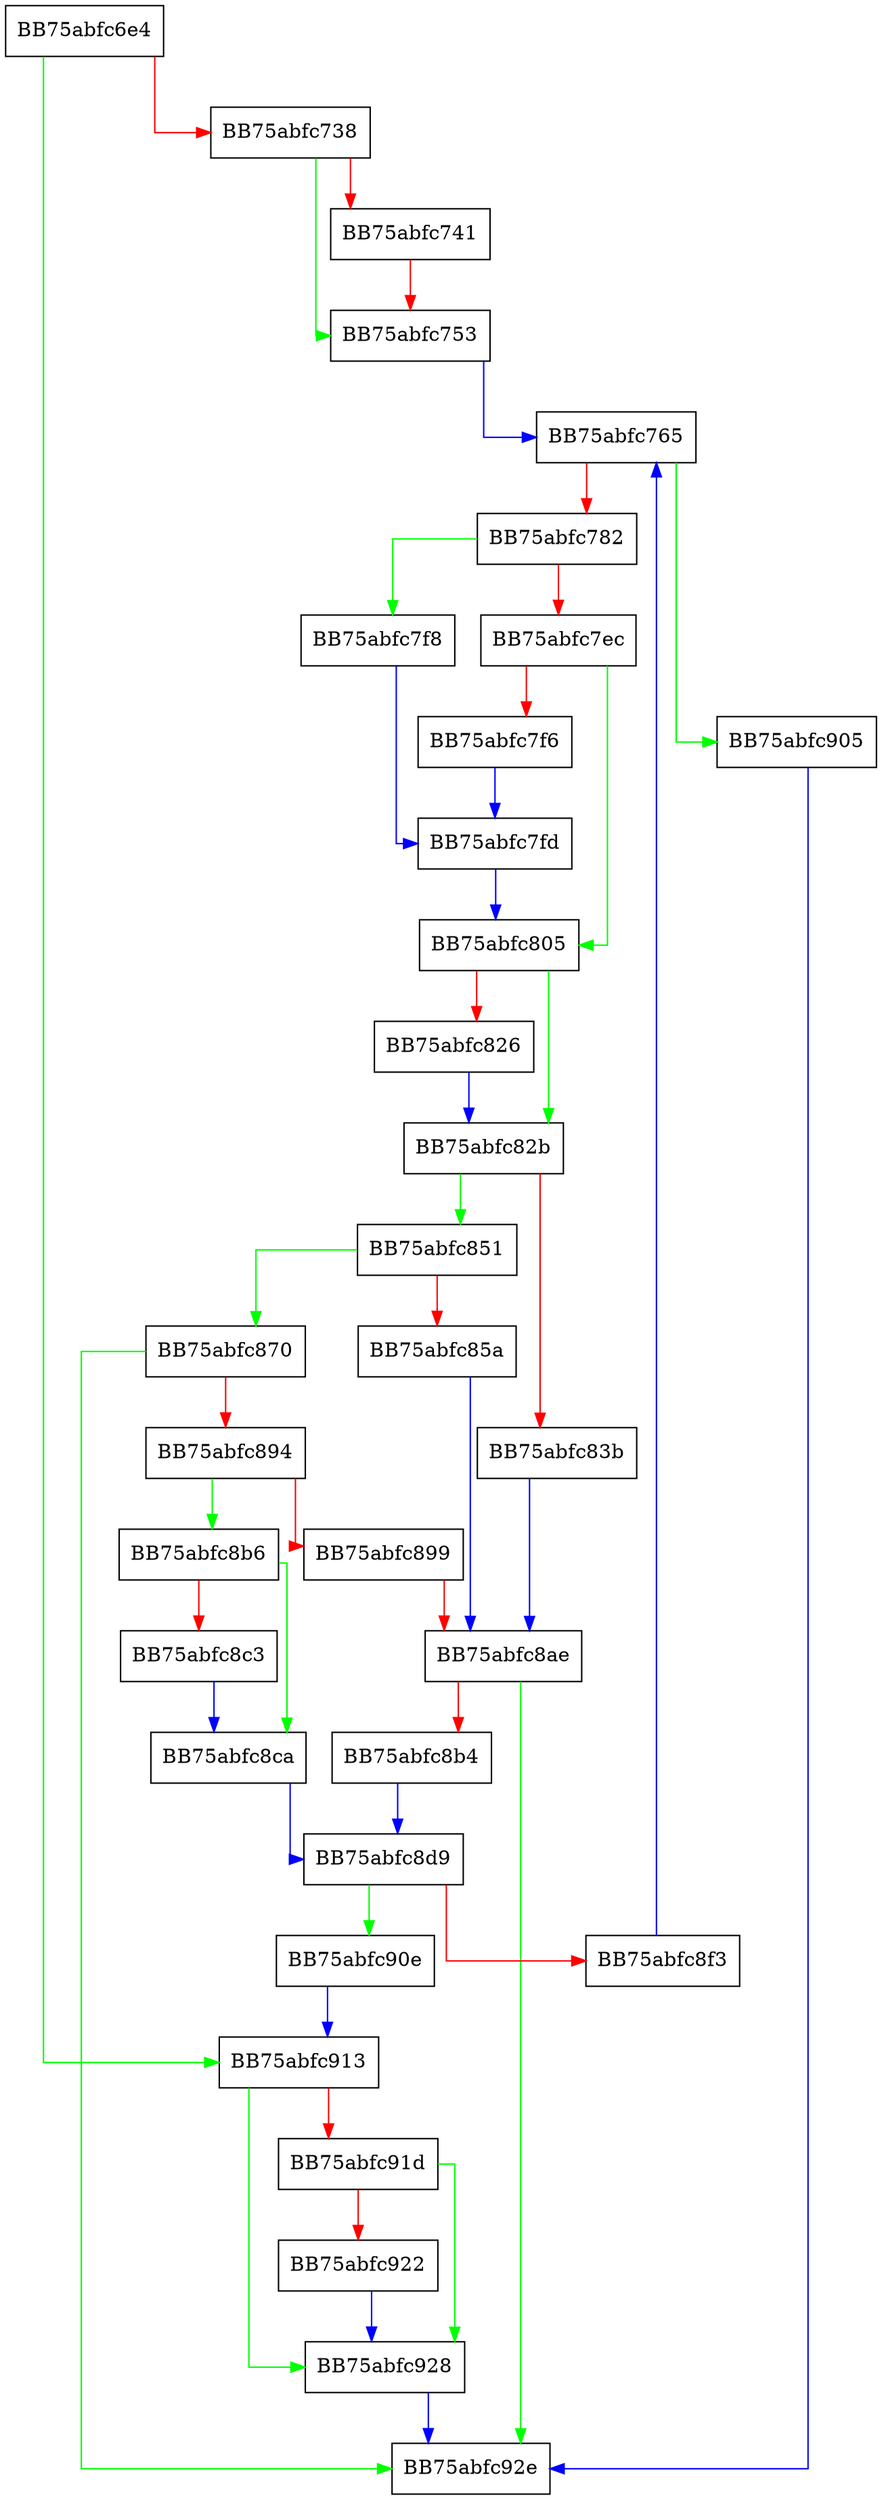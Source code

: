 digraph ZSTD_compress_frameChunk {
  node [shape="box"];
  graph [splines=ortho];
  BB75abfc6e4 -> BB75abfc913 [color="green"];
  BB75abfc6e4 -> BB75abfc738 [color="red"];
  BB75abfc738 -> BB75abfc753 [color="green"];
  BB75abfc738 -> BB75abfc741 [color="red"];
  BB75abfc741 -> BB75abfc753 [color="red"];
  BB75abfc753 -> BB75abfc765 [color="blue"];
  BB75abfc765 -> BB75abfc905 [color="green"];
  BB75abfc765 -> BB75abfc782 [color="red"];
  BB75abfc782 -> BB75abfc7f8 [color="green"];
  BB75abfc782 -> BB75abfc7ec [color="red"];
  BB75abfc7ec -> BB75abfc805 [color="green"];
  BB75abfc7ec -> BB75abfc7f6 [color="red"];
  BB75abfc7f6 -> BB75abfc7fd [color="blue"];
  BB75abfc7f8 -> BB75abfc7fd [color="blue"];
  BB75abfc7fd -> BB75abfc805 [color="blue"];
  BB75abfc805 -> BB75abfc82b [color="green"];
  BB75abfc805 -> BB75abfc826 [color="red"];
  BB75abfc826 -> BB75abfc82b [color="blue"];
  BB75abfc82b -> BB75abfc851 [color="green"];
  BB75abfc82b -> BB75abfc83b [color="red"];
  BB75abfc83b -> BB75abfc8ae [color="blue"];
  BB75abfc851 -> BB75abfc870 [color="green"];
  BB75abfc851 -> BB75abfc85a [color="red"];
  BB75abfc85a -> BB75abfc8ae [color="blue"];
  BB75abfc870 -> BB75abfc92e [color="green"];
  BB75abfc870 -> BB75abfc894 [color="red"];
  BB75abfc894 -> BB75abfc8b6 [color="green"];
  BB75abfc894 -> BB75abfc899 [color="red"];
  BB75abfc899 -> BB75abfc8ae [color="red"];
  BB75abfc8ae -> BB75abfc92e [color="green"];
  BB75abfc8ae -> BB75abfc8b4 [color="red"];
  BB75abfc8b4 -> BB75abfc8d9 [color="blue"];
  BB75abfc8b6 -> BB75abfc8ca [color="green"];
  BB75abfc8b6 -> BB75abfc8c3 [color="red"];
  BB75abfc8c3 -> BB75abfc8ca [color="blue"];
  BB75abfc8ca -> BB75abfc8d9 [color="blue"];
  BB75abfc8d9 -> BB75abfc90e [color="green"];
  BB75abfc8d9 -> BB75abfc8f3 [color="red"];
  BB75abfc8f3 -> BB75abfc765 [color="blue"];
  BB75abfc905 -> BB75abfc92e [color="blue"];
  BB75abfc90e -> BB75abfc913 [color="blue"];
  BB75abfc913 -> BB75abfc928 [color="green"];
  BB75abfc913 -> BB75abfc91d [color="red"];
  BB75abfc91d -> BB75abfc928 [color="green"];
  BB75abfc91d -> BB75abfc922 [color="red"];
  BB75abfc922 -> BB75abfc928 [color="blue"];
  BB75abfc928 -> BB75abfc92e [color="blue"];
}